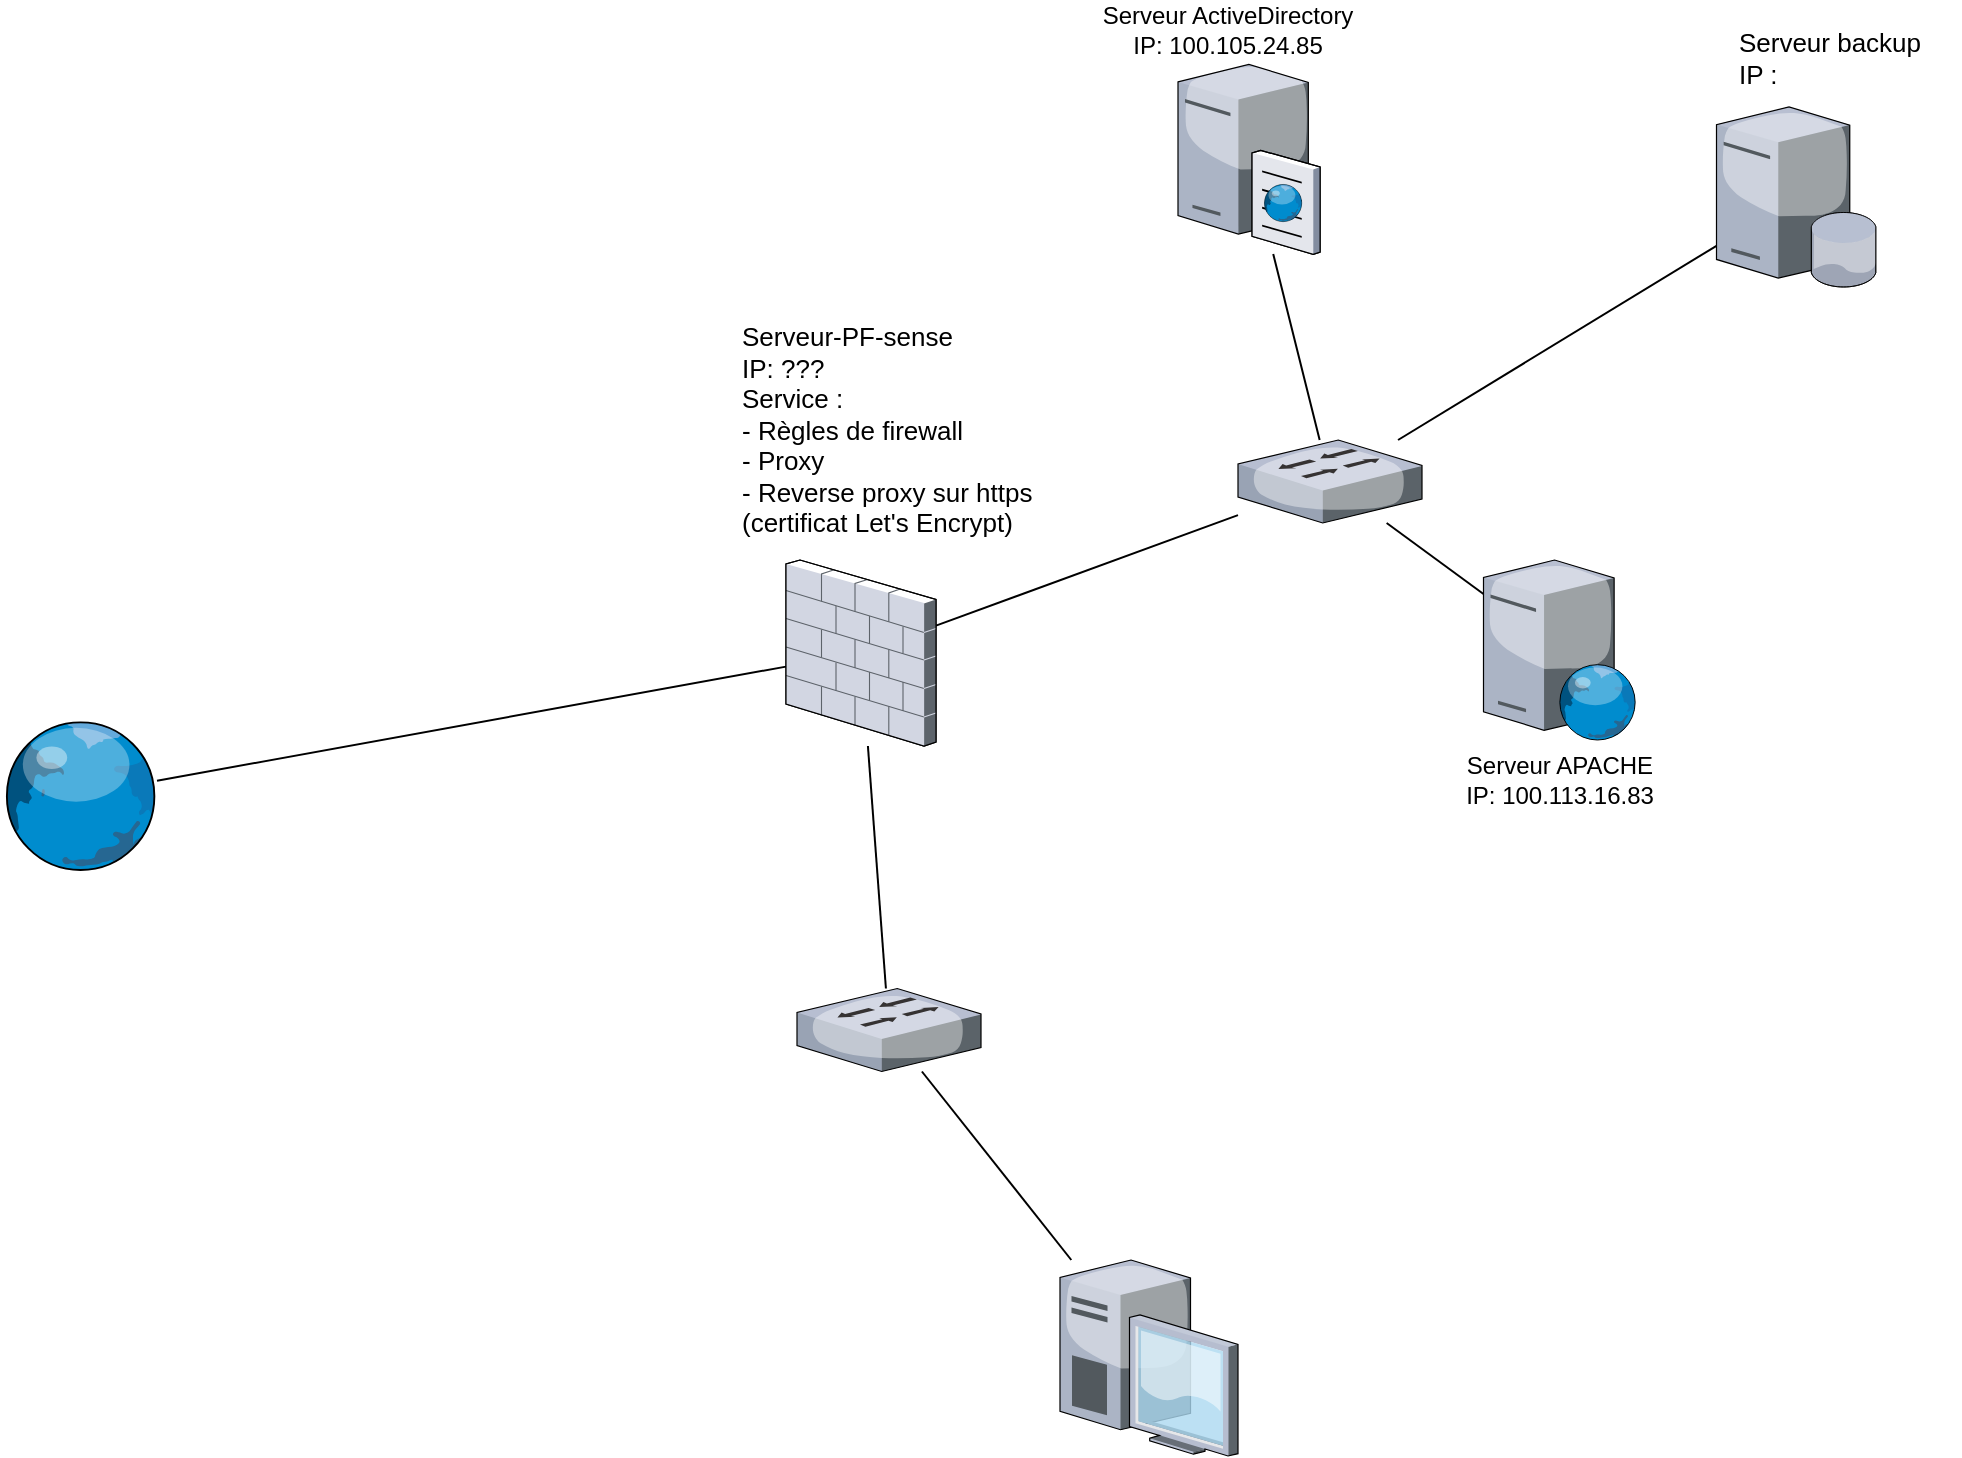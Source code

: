 <mxfile version="20.6.0" type="github">
  <diagram name="Page-1" id="822b0af5-4adb-64df-f703-e8dfc1f81529">
    <mxGraphModel dx="1384" dy="724" grid="1" gridSize="10" guides="1" tooltips="1" connect="1" arrows="1" fold="1" page="1" pageScale="1" pageWidth="1100" pageHeight="850" background="none" math="0" shadow="0">
      <root>
        <mxCell id="0" />
        <mxCell id="1" parent="0" />
        <mxCell id="SWm3GmHfTayeALuVuFPm-12" style="edgeStyle=none;rounded=0;orthogonalLoop=1;jettySize=auto;html=1;endArrow=none;endFill=0;" edge="1" parent="1" source="SWm3GmHfTayeALuVuFPm-1" target="SWm3GmHfTayeALuVuFPm-3">
          <mxGeometry relative="1" as="geometry" />
        </mxCell>
        <mxCell id="SWm3GmHfTayeALuVuFPm-19" style="edgeStyle=none;rounded=0;orthogonalLoop=1;jettySize=auto;html=1;fontSize=13;endArrow=none;endFill=0;" edge="1" parent="1" source="SWm3GmHfTayeALuVuFPm-1" target="SWm3GmHfTayeALuVuFPm-17">
          <mxGeometry relative="1" as="geometry" />
        </mxCell>
        <mxCell id="SWm3GmHfTayeALuVuFPm-23" style="edgeStyle=none;rounded=0;orthogonalLoop=1;jettySize=auto;html=1;fontSize=13;endArrow=none;endFill=0;" edge="1" parent="1" source="SWm3GmHfTayeALuVuFPm-1" target="SWm3GmHfTayeALuVuFPm-22">
          <mxGeometry relative="1" as="geometry" />
        </mxCell>
        <mxCell id="SWm3GmHfTayeALuVuFPm-1" value="" style="verticalLabelPosition=bottom;sketch=0;aspect=fixed;html=1;verticalAlign=top;strokeColor=none;align=center;outlineConnect=0;shape=mxgraph.citrix.firewall;" vertex="1" parent="1">
          <mxGeometry x="473" y="330" width="75" height="93" as="geometry" />
        </mxCell>
        <mxCell id="SWm3GmHfTayeALuVuFPm-10" style="edgeStyle=none;rounded=0;orthogonalLoop=1;jettySize=auto;html=1;endArrow=none;endFill=0;" edge="1" parent="1" source="SWm3GmHfTayeALuVuFPm-2" target="SWm3GmHfTayeALuVuFPm-3">
          <mxGeometry relative="1" as="geometry" />
        </mxCell>
        <mxCell id="SWm3GmHfTayeALuVuFPm-2" value="" style="verticalLabelPosition=bottom;sketch=0;aspect=fixed;html=1;verticalAlign=top;strokeColor=none;align=center;outlineConnect=0;shape=mxgraph.citrix.desktop;" vertex="1" parent="1">
          <mxGeometry x="610" y="680" width="89" height="98" as="geometry" />
        </mxCell>
        <mxCell id="SWm3GmHfTayeALuVuFPm-3" value="" style="verticalLabelPosition=bottom;sketch=0;aspect=fixed;html=1;verticalAlign=top;strokeColor=none;align=center;outlineConnect=0;shape=mxgraph.citrix.switch;" vertex="1" parent="1">
          <mxGeometry x="478.5" y="544.25" width="92" height="41.5" as="geometry" />
        </mxCell>
        <mxCell id="SWm3GmHfTayeALuVuFPm-11" style="edgeStyle=none;rounded=0;orthogonalLoop=1;jettySize=auto;html=1;endArrow=none;endFill=0;" edge="1" parent="1" source="SWm3GmHfTayeALuVuFPm-4" target="SWm3GmHfTayeALuVuFPm-22">
          <mxGeometry relative="1" as="geometry" />
        </mxCell>
        <mxCell id="SWm3GmHfTayeALuVuFPm-4" value="" style="verticalLabelPosition=bottom;sketch=0;aspect=fixed;html=1;verticalAlign=top;strokeColor=none;align=center;outlineConnect=0;shape=mxgraph.citrix.web_server;" vertex="1" parent="1">
          <mxGeometry x="821.75" y="330" width="76.5" height="90" as="geometry" />
        </mxCell>
        <mxCell id="SWm3GmHfTayeALuVuFPm-9" style="rounded=0;orthogonalLoop=1;jettySize=auto;html=1;endArrow=none;endFill=0;" edge="1" parent="1" source="SWm3GmHfTayeALuVuFPm-5" target="SWm3GmHfTayeALuVuFPm-22">
          <mxGeometry relative="1" as="geometry">
            <mxPoint x="540" y="350" as="targetPoint" />
            <Array as="points" />
          </mxGeometry>
        </mxCell>
        <mxCell id="SWm3GmHfTayeALuVuFPm-5" value="" style="verticalLabelPosition=bottom;sketch=0;aspect=fixed;html=1;verticalAlign=top;strokeColor=none;align=center;outlineConnect=0;shape=mxgraph.citrix.ftp_server;" vertex="1" parent="1">
          <mxGeometry x="669" y="80" width="71" height="97" as="geometry" />
        </mxCell>
        <mxCell id="SWm3GmHfTayeALuVuFPm-13" value="Serveur APACHE&lt;br&gt;IP:&amp;nbsp;100.113.16.83" style="text;html=1;strokeColor=none;fillColor=none;align=center;verticalAlign=middle;whiteSpace=wrap;rounded=0;" vertex="1" parent="1">
          <mxGeometry x="800" y="425" width="120" height="30" as="geometry" />
        </mxCell>
        <mxCell id="SWm3GmHfTayeALuVuFPm-14" value="Serveur ActiveDirectory&lt;br&gt;IP:&amp;nbsp;100.105.24.85" style="text;html=1;strokeColor=none;fillColor=none;align=center;verticalAlign=middle;whiteSpace=wrap;rounded=0;" vertex="1" parent="1">
          <mxGeometry x="599" y="50" width="190" height="30" as="geometry" />
        </mxCell>
        <mxCell id="SWm3GmHfTayeALuVuFPm-15" value="&lt;font style=&quot;font-size: 13px;&quot;&gt;Serveur-PF-sense&lt;br&gt;IP: ???&lt;br&gt;Service :&lt;br&gt;- Règles de firewall&lt;br&gt;- Proxy&lt;br&gt;- Reverse proxy sur https&lt;br&gt;(certificat Let&#39;s Encrypt)&lt;br&gt;&lt;/font&gt;" style="text;html=1;strokeColor=none;fillColor=none;align=left;verticalAlign=middle;whiteSpace=wrap;rounded=0;" vertex="1" parent="1">
          <mxGeometry x="449" y="200" width="150" height="130" as="geometry" />
        </mxCell>
        <mxCell id="SWm3GmHfTayeALuVuFPm-21" style="edgeStyle=none;rounded=0;orthogonalLoop=1;jettySize=auto;html=1;fontSize=13;endArrow=none;endFill=0;" edge="1" parent="1" source="SWm3GmHfTayeALuVuFPm-16" target="SWm3GmHfTayeALuVuFPm-22">
          <mxGeometry relative="1" as="geometry" />
        </mxCell>
        <mxCell id="SWm3GmHfTayeALuVuFPm-16" value="" style="verticalLabelPosition=bottom;sketch=0;aspect=fixed;html=1;verticalAlign=top;strokeColor=none;align=center;outlineConnect=0;shape=mxgraph.citrix.database_server;fontSize=13;" vertex="1" parent="1">
          <mxGeometry x="938.25" y="103.5" width="80" height="90" as="geometry" />
        </mxCell>
        <mxCell id="SWm3GmHfTayeALuVuFPm-17" value="" style="verticalLabelPosition=bottom;sketch=0;aspect=fixed;html=1;verticalAlign=top;strokeColor=none;align=center;outlineConnect=0;shape=mxgraph.citrix.globe;fontSize=13;" vertex="1" parent="1">
          <mxGeometry x="80" y="410" width="78.5" height="75" as="geometry" />
        </mxCell>
        <mxCell id="SWm3GmHfTayeALuVuFPm-22" value="" style="verticalLabelPosition=bottom;sketch=0;aspect=fixed;html=1;verticalAlign=top;strokeColor=none;align=center;outlineConnect=0;shape=mxgraph.citrix.switch;" vertex="1" parent="1">
          <mxGeometry x="699" y="270" width="92" height="41.5" as="geometry" />
        </mxCell>
        <mxCell id="SWm3GmHfTayeALuVuFPm-26" value="Serveur backup&lt;br&gt;&lt;div style=&quot;text-align: left;&quot;&gt;&lt;span style=&quot;background-color: initial;&quot;&gt;IP :&lt;/span&gt;&lt;/div&gt;" style="text;html=1;strokeColor=none;fillColor=none;align=center;verticalAlign=middle;whiteSpace=wrap;rounded=0;fontSize=13;" vertex="1" parent="1">
          <mxGeometry x="930" y="63.5" width="130" height="30" as="geometry" />
        </mxCell>
      </root>
    </mxGraphModel>
  </diagram>
</mxfile>
